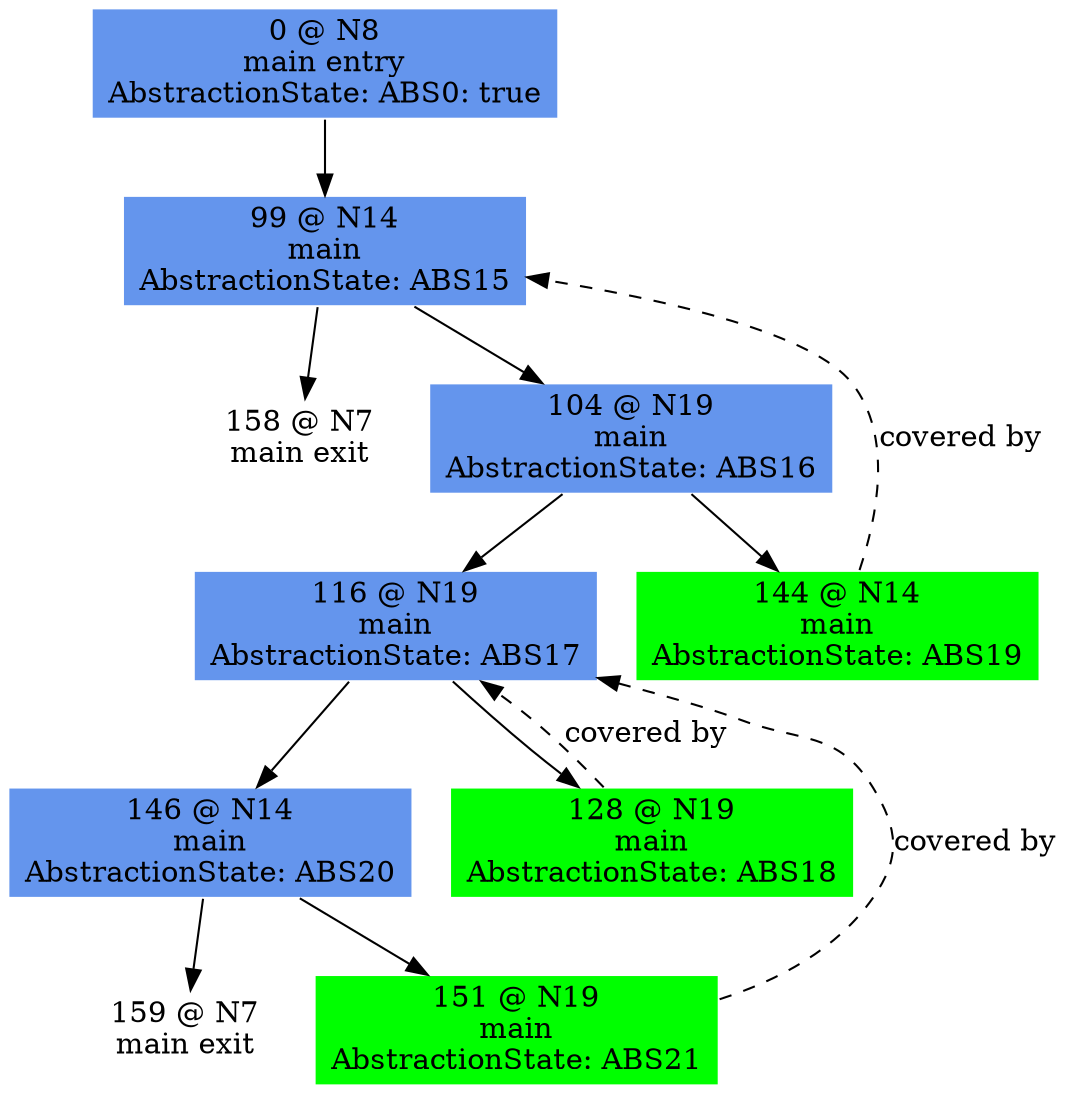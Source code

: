 digraph ARG {
node [style="filled" shape="box" color="white"]
0 [fillcolor="cornflowerblue" label="0 @ N8\nmain entry\nAbstractionState: ABS0: true\n" id="0"]
99 [fillcolor="cornflowerblue" label="99 @ N14\nmain\nAbstractionState: ABS15\n" id="99"]
158 [label="158 @ N7\nmain exit\n" id="158"]
104 [fillcolor="cornflowerblue" label="104 @ N19\nmain\nAbstractionState: ABS16\n" id="104"]
116 [fillcolor="cornflowerblue" label="116 @ N19\nmain\nAbstractionState: ABS17\n" id="116"]
146 [fillcolor="cornflowerblue" label="146 @ N14\nmain\nAbstractionState: ABS20\n" id="146"]
159 [label="159 @ N7\nmain exit\n" id="159"]
151 [fillcolor="green" label="151 @ N19\nmain\nAbstractionState: ABS21\n" id="151"]
128 [fillcolor="green" label="128 @ N19\nmain\nAbstractionState: ABS18\n" id="128"]
144 [fillcolor="green" label="144 @ N14\nmain\nAbstractionState: ABS19\n" id="144"]
0 -> 99 []
144 -> 99 [style="dashed" weight="0" label="covered by"]
99 -> 104 []
99 -> 158 []
104 -> 144 []
104 -> 116 []
128 -> 116 [style="dashed" weight="0" label="covered by"]
151 -> 116 [style="dashed" weight="0" label="covered by"]
116 -> 128 []
116 -> 146 []
146 -> 151 []
146 -> 159 []
}
